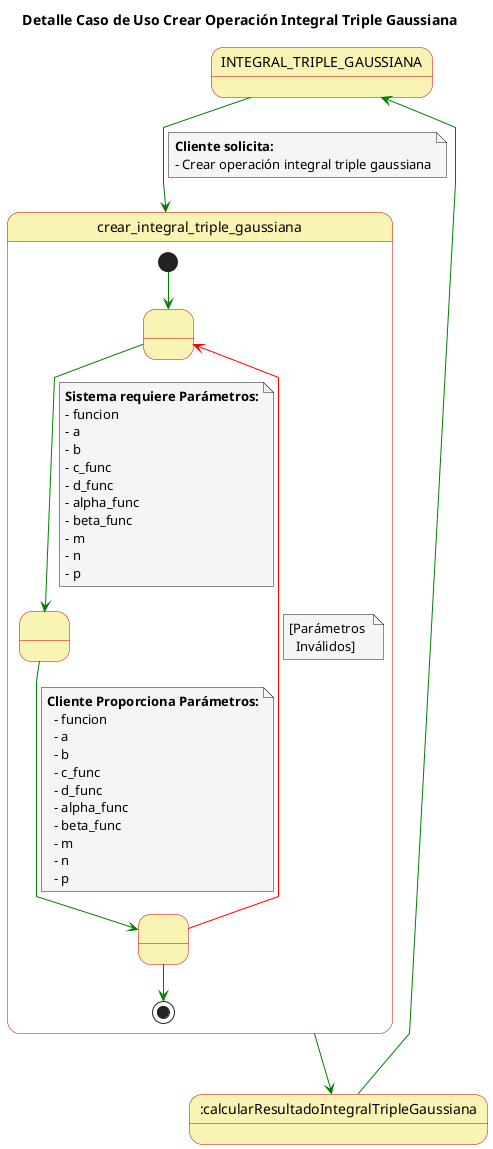 @startuml

top to bottom direction

skinparam state {
  BackgroundColor #faf4b4
  BorderColor #c90000
}

skinparam note {
  BackgroundColor #f5f5f5
}

skinparam linetype polyline

title Detalle Caso de Uso Crear Operación Integral Triple Gaussiana

state INTEGRAL_TRIPLE_GAUSSIANA

INTEGRAL_TRIPLE_GAUSSIANA-[#green]-> crear_integral_triple_gaussiana
note on link
  **Cliente solicita:**
  - Crear operación integral triple gaussiana
end note

state crear_integral_triple_gaussiana{
  state 1 as " "
  state 2 as " "
  state 3 as " "
  
  [*] -[#green]-> 1
  1 -[#green]-> 2
  note on link
      **Sistema requiere Parámetros:**
      - funcion
      - a
      - b
      - c_func
      - d_func
      - alpha_func
      - beta_func
      - m
      - n
      - p
  end note
  2 -[#green]-> 3
  note on link
    **Cliente Proporciona Parámetros:**
      - funcion
      - a
      - b
      - c_func
      - d_func
      - alpha_func
      - beta_func
      - m
      - n
      - p
  end note
  3 -[#red]-> 1
  note on link
    [Parámetros 
      Inválidos]
  end note
  3 -[#green]-> [*]

}

crear_integral_triple_gaussiana-[#green]-> :calcularResultadoIntegralTripleGaussiana

:calcularResultadoIntegralTripleGaussiana-[#green]-> INTEGRAL_TRIPLE_GAUSSIANA

@enduml